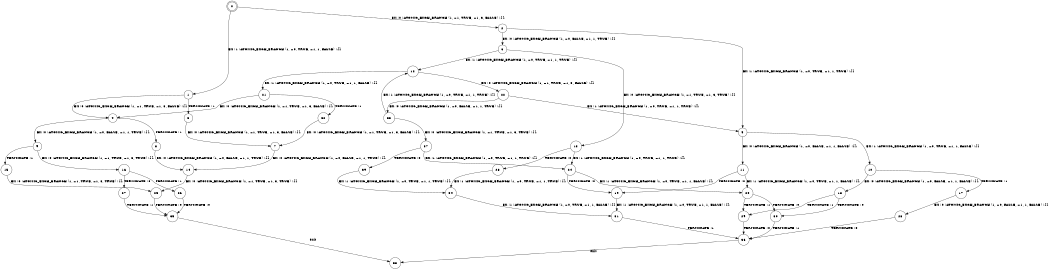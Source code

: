 digraph BCG {
size = "7, 10.5";
center = TRUE;
node [shape = circle];
0 [peripheries = 2];
0 -> 1 [label = "EX !1 !ATOMIC_EXCH_BRANCH (1, +0, TRUE, +1, 1, FALSE) !{}"];
0 -> 2 [label = "EX !0 !ATOMIC_EXCH_BRANCH (1, +1, TRUE, +1, 3, FALSE) !{}"];
1 -> 3 [label = "TERMINATE !1"];
1 -> 4 [label = "EX !0 !ATOMIC_EXCH_BRANCH (1, +1, TRUE, +1, 3, FALSE) !{}"];
2 -> 5 [label = "EX !1 !ATOMIC_EXCH_BRANCH (1, +0, TRUE, +1, 1, TRUE) !{}"];
2 -> 6 [label = "EX !0 !ATOMIC_EXCH_BRANCH (1, +0, FALSE, +1, 1, TRUE) !{}"];
3 -> 7 [label = "EX !0 !ATOMIC_EXCH_BRANCH (1, +1, TRUE, +1, 3, FALSE) !{}"];
4 -> 8 [label = "TERMINATE !1"];
4 -> 9 [label = "EX !0 !ATOMIC_EXCH_BRANCH (1, +0, FALSE, +1, 1, TRUE) !{}"];
5 -> 10 [label = "EX !1 !ATOMIC_EXCH_BRANCH (1, +0, TRUE, +1, 1, FALSE) !{}"];
5 -> 11 [label = "EX !0 !ATOMIC_EXCH_BRANCH (1, +0, FALSE, +1, 1, FALSE) !{}"];
6 -> 12 [label = "EX !1 !ATOMIC_EXCH_BRANCH (1, +0, TRUE, +1, 1, TRUE) !{}"];
6 -> 13 [label = "EX !0 !ATOMIC_EXCH_BRANCH (1, +1, TRUE, +1, 3, TRUE) !{}"];
7 -> 14 [label = "EX !0 !ATOMIC_EXCH_BRANCH (1, +0, FALSE, +1, 1, TRUE) !{}"];
8 -> 14 [label = "EX !0 !ATOMIC_EXCH_BRANCH (1, +0, FALSE, +1, 1, TRUE) !{}"];
9 -> 15 [label = "TERMINATE !1"];
9 -> 16 [label = "EX !0 !ATOMIC_EXCH_BRANCH (1, +1, TRUE, +1, 3, TRUE) !{}"];
10 -> 17 [label = "TERMINATE !1"];
10 -> 18 [label = "EX !0 !ATOMIC_EXCH_BRANCH (1, +0, FALSE, +1, 1, FALSE) !{}"];
11 -> 19 [label = "TERMINATE !0"];
11 -> 20 [label = "EX !1 !ATOMIC_EXCH_BRANCH (1, +0, TRUE, +1, 1, FALSE) !{}"];
12 -> 21 [label = "EX !1 !ATOMIC_EXCH_BRANCH (1, +0, TRUE, +1, 1, FALSE) !{}"];
12 -> 22 [label = "EX !0 !ATOMIC_EXCH_BRANCH (1, +1, TRUE, +1, 3, FALSE) !{}"];
13 -> 23 [label = "TERMINATE !0"];
13 -> 24 [label = "EX !1 !ATOMIC_EXCH_BRANCH (1, +0, TRUE, +1, 1, TRUE) !{}"];
14 -> 25 [label = "EX !0 !ATOMIC_EXCH_BRANCH (1, +1, TRUE, +1, 3, TRUE) !{}"];
15 -> 25 [label = "EX !0 !ATOMIC_EXCH_BRANCH (1, +1, TRUE, +1, 3, TRUE) !{}"];
16 -> 26 [label = "TERMINATE !1"];
16 -> 27 [label = "TERMINATE !0"];
17 -> 28 [label = "EX !0 !ATOMIC_EXCH_BRANCH (1, +0, FALSE, +1, 1, FALSE) !{}"];
18 -> 29 [label = "TERMINATE !1"];
18 -> 30 [label = "TERMINATE !0"];
19 -> 31 [label = "EX !1 !ATOMIC_EXCH_BRANCH (1, +0, TRUE, +1, 1, FALSE) !{}"];
20 -> 29 [label = "TERMINATE !1"];
20 -> 30 [label = "TERMINATE !0"];
21 -> 32 [label = "TERMINATE !1"];
21 -> 4 [label = "EX !0 !ATOMIC_EXCH_BRANCH (1, +1, TRUE, +1, 3, FALSE) !{}"];
22 -> 5 [label = "EX !1 !ATOMIC_EXCH_BRANCH (1, +0, TRUE, +1, 1, TRUE) !{}"];
22 -> 33 [label = "EX !0 !ATOMIC_EXCH_BRANCH (1, +0, FALSE, +1, 1, TRUE) !{}"];
23 -> 34 [label = "EX !1 !ATOMIC_EXCH_BRANCH (1, +0, TRUE, +1, 1, TRUE) !{}"];
24 -> 19 [label = "TERMINATE !0"];
24 -> 20 [label = "EX !1 !ATOMIC_EXCH_BRANCH (1, +0, TRUE, +1, 1, FALSE) !{}"];
25 -> 35 [label = "TERMINATE !0"];
26 -> 35 [label = "TERMINATE !0"];
27 -> 35 [label = "TERMINATE !1"];
28 -> 36 [label = "TERMINATE !0"];
29 -> 36 [label = "TERMINATE !0"];
30 -> 36 [label = "TERMINATE !1"];
31 -> 36 [label = "TERMINATE !1"];
32 -> 7 [label = "EX !0 !ATOMIC_EXCH_BRANCH (1, +1, TRUE, +1, 3, FALSE) !{}"];
33 -> 12 [label = "EX !1 !ATOMIC_EXCH_BRANCH (1, +0, TRUE, +1, 1, TRUE) !{}"];
33 -> 37 [label = "EX !0 !ATOMIC_EXCH_BRANCH (1, +1, TRUE, +1, 3, TRUE) !{}"];
34 -> 31 [label = "EX !1 !ATOMIC_EXCH_BRANCH (1, +0, TRUE, +1, 1, FALSE) !{}"];
35 -> 38 [label = "exit"];
36 -> 38 [label = "exit"];
37 -> 39 [label = "TERMINATE !0"];
37 -> 24 [label = "EX !1 !ATOMIC_EXCH_BRANCH (1, +0, TRUE, +1, 1, TRUE) !{}"];
39 -> 34 [label = "EX !1 !ATOMIC_EXCH_BRANCH (1, +0, TRUE, +1, 1, TRUE) !{}"];
}
